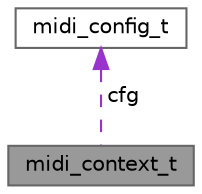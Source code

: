 digraph "midi_context_t"
{
 // LATEX_PDF_SIZE
  bgcolor="transparent";
  edge [fontname=Helvetica,fontsize=10,labelfontname=Helvetica,labelfontsize=10];
  node [fontname=Helvetica,fontsize=10,shape=box,height=0.2,width=0.4];
  Node1 [label="midi_context_t",height=0.2,width=0.4,color="gray40", fillcolor="grey60", style="filled", fontcolor="black",tooltip="MIDI Context (internal! not to be accessed externally, use midi_handle_t instead)"];
  Node2 -> Node1 [dir="back",color="darkorchid3",style="dashed",label=" cfg" ];
  Node2 [label="midi_config_t",height=0.2,width=0.4,color="gray40", fillcolor="white", style="filled",URL="$structmidi__config__t.html",tooltip="MIDI UART Configuration."];
}
